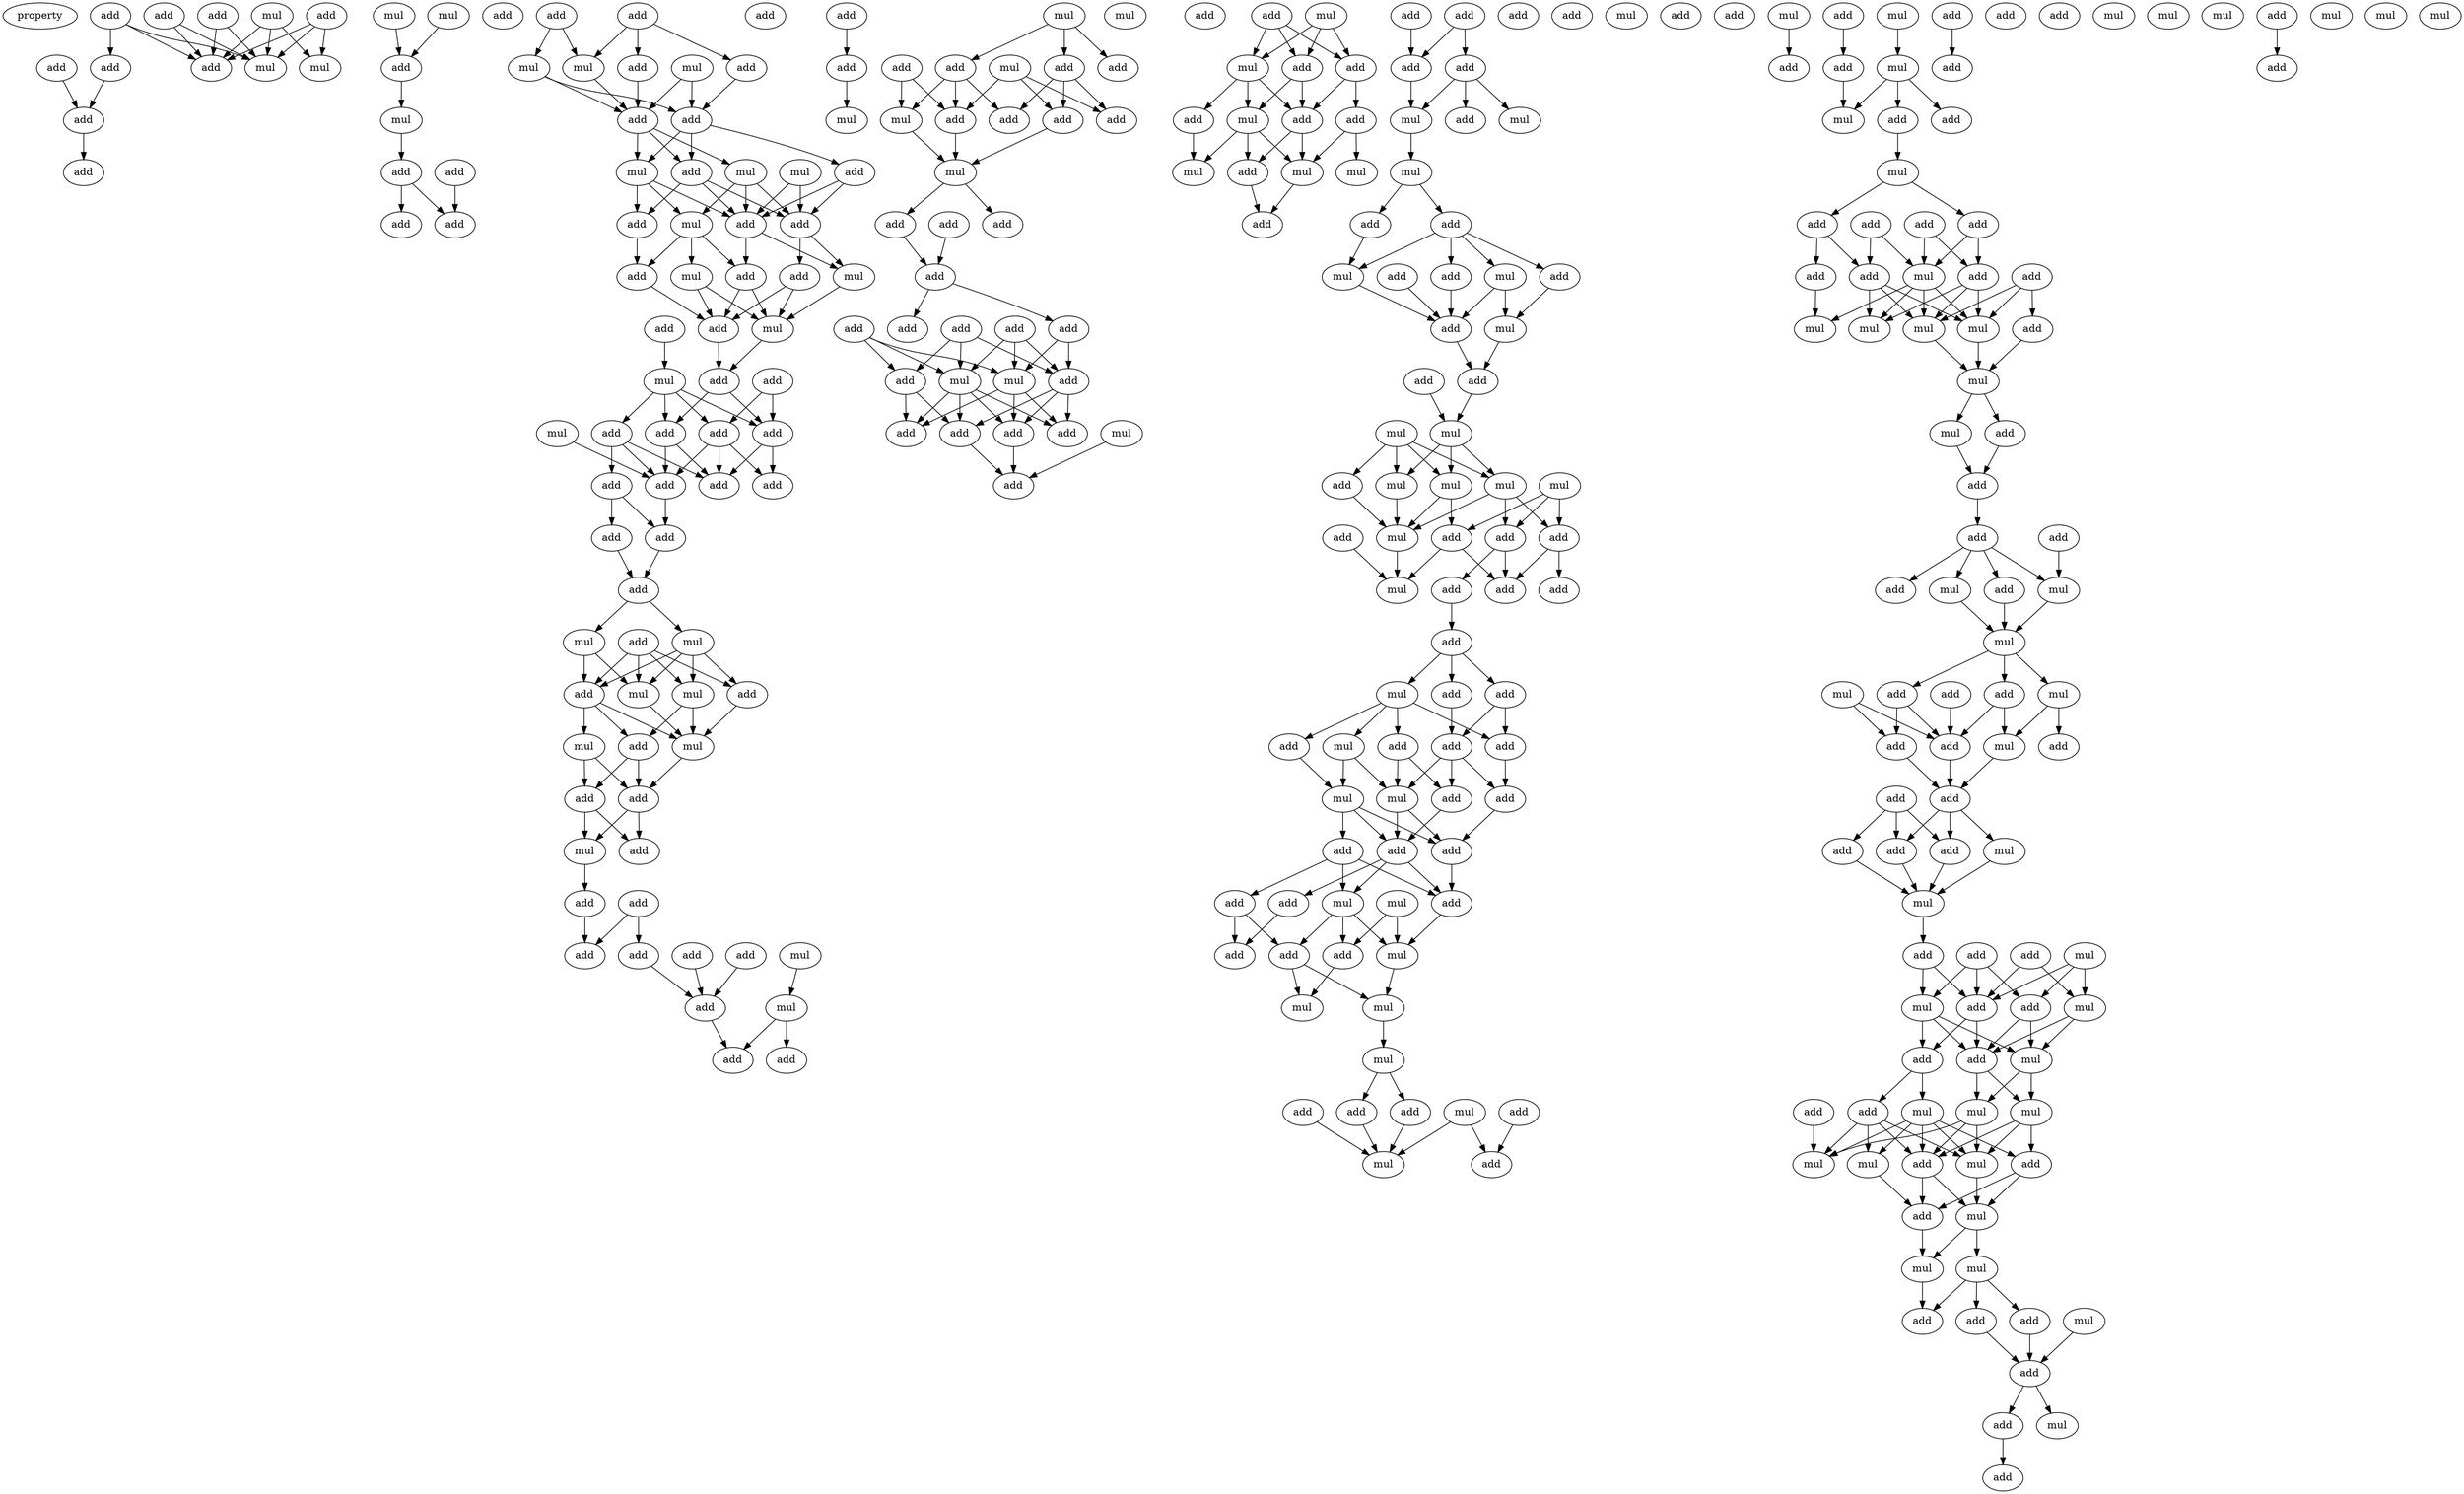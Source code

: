digraph {
    node [fontcolor=black]
    property [mul=2,lf=1.8]
    0 [ label = add ];
    1 [ label = mul ];
    2 [ label = add ];
    3 [ label = add ];
    4 [ label = add ];
    5 [ label = add ];
    6 [ label = add ];
    7 [ label = mul ];
    8 [ label = mul ];
    9 [ label = add ];
    10 [ label = add ];
    11 [ label = mul ];
    12 [ label = add ];
    13 [ label = mul ];
    14 [ label = add ];
    15 [ label = mul ];
    16 [ label = add ];
    17 [ label = add ];
    18 [ label = add ];
    19 [ label = add ];
    20 [ label = add ];
    21 [ label = add ];
    22 [ label = add ];
    23 [ label = add ];
    24 [ label = mul ];
    25 [ label = mul ];
    26 [ label = mul ];
    27 [ label = add ];
    28 [ label = add ];
    29 [ label = add ];
    30 [ label = add ];
    31 [ label = mul ];
    32 [ label = mul ];
    33 [ label = add ];
    34 [ label = mul ];
    35 [ label = add ];
    36 [ label = add ];
    37 [ label = add ];
    38 [ label = mul ];
    39 [ label = add ];
    40 [ label = mul ];
    41 [ label = add ];
    42 [ label = add ];
    43 [ label = mul ];
    44 [ label = add ];
    45 [ label = mul ];
    46 [ label = add ];
    47 [ label = mul ];
    48 [ label = add ];
    49 [ label = add ];
    50 [ label = mul ];
    51 [ label = add ];
    52 [ label = add ];
    53 [ label = add ];
    54 [ label = add ];
    55 [ label = add ];
    56 [ label = add ];
    57 [ label = add ];
    58 [ label = add ];
    59 [ label = add ];
    60 [ label = add ];
    61 [ label = add ];
    62 [ label = mul ];
    63 [ label = add ];
    64 [ label = mul ];
    65 [ label = mul ];
    66 [ label = add ];
    67 [ label = mul ];
    68 [ label = add ];
    69 [ label = add ];
    70 [ label = mul ];
    71 [ label = mul ];
    72 [ label = add ];
    73 [ label = add ];
    74 [ label = add ];
    75 [ label = mul ];
    76 [ label = add ];
    77 [ label = add ];
    78 [ label = add ];
    79 [ label = add ];
    80 [ label = mul ];
    81 [ label = add ];
    82 [ label = add ];
    83 [ label = add ];
    84 [ label = add ];
    85 [ label = mul ];
    86 [ label = add ];
    87 [ label = add ];
    88 [ label = add ];
    89 [ label = add ];
    90 [ label = mul ];
    91 [ label = mul ];
    92 [ label = mul ];
    93 [ label = add ];
    94 [ label = add ];
    95 [ label = add ];
    96 [ label = add ];
    97 [ label = mul ];
    98 [ label = add ];
    99 [ label = add ];
    100 [ label = add ];
    101 [ label = add ];
    102 [ label = mul ];
    103 [ label = mul ];
    104 [ label = add ];
    105 [ label = add ];
    106 [ label = add ];
    107 [ label = add ];
    108 [ label = add ];
    109 [ label = add ];
    110 [ label = add ];
    111 [ label = add ];
    112 [ label = add ];
    113 [ label = mul ];
    114 [ label = mul ];
    115 [ label = add ];
    116 [ label = add ];
    117 [ label = add ];
    118 [ label = add ];
    119 [ label = mul ];
    120 [ label = add ];
    121 [ label = add ];
    122 [ label = add ];
    123 [ label = add ];
    124 [ label = add ];
    125 [ label = mul ];
    126 [ label = mul ];
    127 [ label = add ];
    128 [ label = add ];
    129 [ label = add ];
    130 [ label = mul ];
    131 [ label = add ];
    132 [ label = add ];
    133 [ label = add ];
    134 [ label = mul ];
    135 [ label = mul ];
    136 [ label = mul ];
    137 [ label = add ];
    138 [ label = add ];
    139 [ label = add ];
    140 [ label = add ];
    141 [ label = add ];
    142 [ label = mul ];
    143 [ label = add ];
    144 [ label = mul ];
    145 [ label = add ];
    146 [ label = mul ];
    147 [ label = add ];
    148 [ label = add ];
    149 [ label = add ];
    150 [ label = add ];
    151 [ label = mul ];
    152 [ label = add ];
    153 [ label = mul ];
    154 [ label = add ];
    155 [ label = mul ];
    156 [ label = add ];
    157 [ label = add ];
    158 [ label = mul ];
    159 [ label = add ];
    160 [ label = mul ];
    161 [ label = mul ];
    162 [ label = add ];
    163 [ label = mul ];
    164 [ label = mul ];
    165 [ label = mul ];
    166 [ label = mul ];
    167 [ label = mul ];
    168 [ label = add ];
    169 [ label = add ];
    170 [ label = add ];
    171 [ label = add ];
    172 [ label = add ];
    173 [ label = mul ];
    174 [ label = add ];
    175 [ label = add ];
    176 [ label = add ];
    177 [ label = add ];
    178 [ label = add ];
    179 [ label = mul ];
    180 [ label = add ];
    181 [ label = add ];
    182 [ label = add ];
    183 [ label = add ];
    184 [ label = add ];
    185 [ label = mul ];
    186 [ label = add ];
    187 [ label = add ];
    188 [ label = mul ];
    189 [ label = add ];
    190 [ label = mul ];
    191 [ label = add ];
    192 [ label = add ];
    193 [ label = add ];
    194 [ label = add ];
    195 [ label = add ];
    196 [ label = add ];
    197 [ label = mul ];
    198 [ label = mul ];
    199 [ label = add ];
    200 [ label = mul ];
    201 [ label = add ];
    202 [ label = add ];
    203 [ label = mul ];
    204 [ label = mul ];
    205 [ label = mul ];
    206 [ label = add ];
    207 [ label = add ];
    208 [ label = mul ];
    209 [ label = add ];
    210 [ label = add ];
    211 [ label = mul ];
    212 [ label = add ];
    213 [ label = mul ];
    214 [ label = add ];
    215 [ label = add ];
    216 [ label = mul ];
    217 [ label = add ];
    218 [ label = mul ];
    219 [ label = add ];
    220 [ label = add ];
    221 [ label = mul ];
    222 [ label = mul ];
    223 [ label = add ];
    224 [ label = add ];
    225 [ label = add ];
    226 [ label = add ];
    227 [ label = add ];
    228 [ label = mul ];
    229 [ label = add ];
    230 [ label = add ];
    231 [ label = add ];
    232 [ label = mul ];
    233 [ label = mul ];
    234 [ label = mul ];
    235 [ label = mul ];
    236 [ label = add ];
    237 [ label = mul ];
    238 [ label = mul ];
    239 [ label = add ];
    240 [ label = add ];
    241 [ label = add ];
    242 [ label = add ];
    243 [ label = add ];
    244 [ label = add ];
    245 [ label = add ];
    246 [ label = add ];
    247 [ label = mul ];
    248 [ label = mul ];
    249 [ label = add ];
    250 [ label = mul ];
    251 [ label = mul ];
    252 [ label = add ];
    253 [ label = add ];
    254 [ label = add ];
    255 [ label = mul ];
    256 [ label = add ];
    257 [ label = add ];
    258 [ label = add ];
    259 [ label = mul ];
    260 [ label = add ];
    261 [ label = add ];
    262 [ label = add ];
    263 [ label = add ];
    264 [ label = add ];
    265 [ label = mul ];
    266 [ label = mul ];
    267 [ label = add ];
    268 [ label = add ];
    269 [ label = add ];
    270 [ label = mul ];
    271 [ label = add ];
    272 [ label = add ];
    273 [ label = mul ];
    274 [ label = mul ];
    275 [ label = mul ];
    276 [ label = add ];
    277 [ label = add ];
    278 [ label = mul ];
    279 [ label = add ];
    280 [ label = mul ];
    281 [ label = add ];
    282 [ label = mul ];
    283 [ label = add ];
    284 [ label = mul ];
    285 [ label = mul ];
    286 [ label = add ];
    287 [ label = mul ];
    288 [ label = mul ];
    289 [ label = add ];
    290 [ label = mul ];
    291 [ label = mul ];
    292 [ label = add ];
    293 [ label = add ];
    294 [ label = add ];
    295 [ label = add ];
    296 [ label = mul ];
    297 [ label = add ];
    298 [ label = mul ];
    299 [ label = mul ];
    300 [ label = add ];
    301 [ label = mul ];
    302 [ label = mul ];
    303 [ label = add ];
    304 [ label = add ];
    305 [ label = mul ];
    306 [ label = add ];
    307 [ label = mul ];
    308 [ label = mul ];
    0 -> 6 [ name = 0 ];
    0 -> 7 [ name = 1 ];
    0 -> 8 [ name = 2 ];
    1 -> 6 [ name = 3 ];
    1 -> 7 [ name = 4 ];
    1 -> 8 [ name = 5 ];
    2 -> 6 [ name = 6 ];
    2 -> 7 [ name = 7 ];
    3 -> 6 [ name = 8 ];
    3 -> 7 [ name = 9 ];
    4 -> 6 [ name = 10 ];
    4 -> 7 [ name = 11 ];
    4 -> 9 [ name = 12 ];
    5 -> 10 [ name = 13 ];
    9 -> 10 [ name = 14 ];
    10 -> 12 [ name = 15 ];
    11 -> 14 [ name = 16 ];
    13 -> 14 [ name = 17 ];
    14 -> 15 [ name = 18 ];
    15 -> 16 [ name = 19 ];
    16 -> 19 [ name = 20 ];
    16 -> 20 [ name = 21 ];
    17 -> 20 [ name = 22 ];
    21 -> 24 [ name = 23 ];
    21 -> 26 [ name = 24 ];
    22 -> 23 [ name = 25 ];
    22 -> 24 [ name = 26 ];
    22 -> 27 [ name = 27 ];
    23 -> 28 [ name = 28 ];
    24 -> 28 [ name = 29 ];
    25 -> 28 [ name = 30 ];
    25 -> 29 [ name = 31 ];
    26 -> 28 [ name = 32 ];
    26 -> 29 [ name = 33 ];
    27 -> 29 [ name = 34 ];
    28 -> 32 [ name = 35 ];
    28 -> 33 [ name = 36 ];
    28 -> 34 [ name = 37 ];
    29 -> 30 [ name = 38 ];
    29 -> 33 [ name = 39 ];
    29 -> 34 [ name = 40 ];
    30 -> 35 [ name = 41 ];
    30 -> 36 [ name = 42 ];
    31 -> 35 [ name = 43 ];
    31 -> 36 [ name = 44 ];
    32 -> 35 [ name = 45 ];
    32 -> 36 [ name = 46 ];
    32 -> 38 [ name = 47 ];
    33 -> 35 [ name = 48 ];
    33 -> 36 [ name = 49 ];
    33 -> 37 [ name = 50 ];
    34 -> 36 [ name = 51 ];
    34 -> 37 [ name = 52 ];
    34 -> 38 [ name = 53 ];
    35 -> 39 [ name = 54 ];
    35 -> 40 [ name = 55 ];
    36 -> 40 [ name = 56 ];
    36 -> 41 [ name = 57 ];
    37 -> 42 [ name = 58 ];
    38 -> 41 [ name = 59 ];
    38 -> 42 [ name = 60 ];
    38 -> 43 [ name = 61 ];
    39 -> 44 [ name = 62 ];
    39 -> 45 [ name = 63 ];
    40 -> 45 [ name = 64 ];
    41 -> 44 [ name = 65 ];
    41 -> 45 [ name = 66 ];
    42 -> 44 [ name = 67 ];
    43 -> 44 [ name = 68 ];
    43 -> 45 [ name = 69 ];
    44 -> 48 [ name = 70 ];
    45 -> 48 [ name = 71 ];
    46 -> 47 [ name = 72 ];
    47 -> 51 [ name = 73 ];
    47 -> 52 [ name = 74 ];
    47 -> 53 [ name = 75 ];
    47 -> 54 [ name = 76 ];
    48 -> 51 [ name = 77 ];
    48 -> 52 [ name = 78 ];
    49 -> 52 [ name = 79 ];
    49 -> 54 [ name = 80 ];
    50 -> 56 [ name = 81 ];
    51 -> 56 [ name = 82 ];
    51 -> 58 [ name = 83 ];
    52 -> 57 [ name = 84 ];
    52 -> 58 [ name = 85 ];
    53 -> 55 [ name = 86 ];
    53 -> 56 [ name = 87 ];
    53 -> 58 [ name = 88 ];
    54 -> 56 [ name = 89 ];
    54 -> 57 [ name = 90 ];
    54 -> 58 [ name = 91 ];
    55 -> 59 [ name = 92 ];
    55 -> 60 [ name = 93 ];
    56 -> 60 [ name = 94 ];
    59 -> 61 [ name = 95 ];
    60 -> 61 [ name = 96 ];
    61 -> 62 [ name = 97 ];
    61 -> 64 [ name = 98 ];
    62 -> 65 [ name = 99 ];
    62 -> 66 [ name = 100 ];
    62 -> 67 [ name = 101 ];
    62 -> 68 [ name = 102 ];
    63 -> 65 [ name = 103 ];
    63 -> 66 [ name = 104 ];
    63 -> 67 [ name = 105 ];
    63 -> 68 [ name = 106 ];
    64 -> 66 [ name = 107 ];
    64 -> 67 [ name = 108 ];
    65 -> 69 [ name = 109 ];
    65 -> 71 [ name = 110 ];
    66 -> 69 [ name = 111 ];
    66 -> 70 [ name = 112 ];
    66 -> 71 [ name = 113 ];
    67 -> 71 [ name = 114 ];
    68 -> 71 [ name = 115 ];
    69 -> 72 [ name = 116 ];
    69 -> 74 [ name = 117 ];
    70 -> 72 [ name = 118 ];
    70 -> 74 [ name = 119 ];
    71 -> 72 [ name = 120 ];
    72 -> 75 [ name = 121 ];
    72 -> 76 [ name = 122 ];
    74 -> 75 [ name = 123 ];
    74 -> 76 [ name = 124 ];
    75 -> 78 [ name = 125 ];
    77 -> 79 [ name = 126 ];
    77 -> 81 [ name = 127 ];
    78 -> 81 [ name = 128 ];
    79 -> 84 [ name = 129 ];
    80 -> 85 [ name = 130 ];
    82 -> 84 [ name = 131 ];
    83 -> 84 [ name = 132 ];
    84 -> 87 [ name = 133 ];
    85 -> 86 [ name = 134 ];
    85 -> 87 [ name = 135 ];
    88 -> 89 [ name = 136 ];
    89 -> 90 [ name = 137 ];
    91 -> 93 [ name = 138 ];
    91 -> 94 [ name = 139 ];
    91 -> 96 [ name = 140 ];
    92 -> 98 [ name = 141 ];
    92 -> 99 [ name = 142 ];
    92 -> 100 [ name = 143 ];
    93 -> 99 [ name = 144 ];
    93 -> 100 [ name = 145 ];
    93 -> 101 [ name = 146 ];
    94 -> 97 [ name = 147 ];
    94 -> 98 [ name = 148 ];
    94 -> 101 [ name = 149 ];
    95 -> 97 [ name = 150 ];
    95 -> 98 [ name = 151 ];
    97 -> 102 [ name = 152 ];
    98 -> 102 [ name = 153 ];
    99 -> 102 [ name = 154 ];
    102 -> 105 [ name = 155 ];
    102 -> 106 [ name = 156 ];
    104 -> 107 [ name = 157 ];
    105 -> 107 [ name = 158 ];
    107 -> 111 [ name = 159 ];
    107 -> 112 [ name = 160 ];
    108 -> 113 [ name = 161 ];
    108 -> 114 [ name = 162 ];
    108 -> 115 [ name = 163 ];
    109 -> 113 [ name = 164 ];
    109 -> 115 [ name = 165 ];
    109 -> 116 [ name = 166 ];
    110 -> 113 [ name = 167 ];
    110 -> 114 [ name = 168 ];
    110 -> 116 [ name = 169 ];
    111 -> 114 [ name = 170 ];
    111 -> 116 [ name = 171 ];
    113 -> 117 [ name = 172 ];
    113 -> 118 [ name = 173 ];
    113 -> 120 [ name = 174 ];
    113 -> 121 [ name = 175 ];
    114 -> 117 [ name = 176 ];
    114 -> 118 [ name = 177 ];
    114 -> 121 [ name = 178 ];
    115 -> 117 [ name = 179 ];
    115 -> 120 [ name = 180 ];
    116 -> 118 [ name = 181 ];
    116 -> 120 [ name = 182 ];
    116 -> 121 [ name = 183 ];
    119 -> 122 [ name = 184 ];
    120 -> 122 [ name = 185 ];
    121 -> 122 [ name = 186 ];
    124 -> 126 [ name = 187 ];
    124 -> 127 [ name = 188 ];
    124 -> 128 [ name = 189 ];
    125 -> 126 [ name = 190 ];
    125 -> 127 [ name = 191 ];
    125 -> 128 [ name = 192 ];
    126 -> 129 [ name = 193 ];
    126 -> 130 [ name = 194 ];
    126 -> 131 [ name = 195 ];
    127 -> 131 [ name = 196 ];
    127 -> 132 [ name = 197 ];
    128 -> 130 [ name = 198 ];
    128 -> 131 [ name = 199 ];
    129 -> 136 [ name = 200 ];
    130 -> 133 [ name = 201 ];
    130 -> 135 [ name = 202 ];
    130 -> 136 [ name = 203 ];
    131 -> 133 [ name = 204 ];
    131 -> 135 [ name = 205 ];
    132 -> 134 [ name = 206 ];
    132 -> 135 [ name = 207 ];
    133 -> 137 [ name = 208 ];
    135 -> 137 [ name = 209 ];
    138 -> 140 [ name = 210 ];
    138 -> 141 [ name = 211 ];
    139 -> 140 [ name = 212 ];
    140 -> 144 [ name = 213 ];
    141 -> 142 [ name = 214 ];
    141 -> 144 [ name = 215 ];
    141 -> 145 [ name = 216 ];
    144 -> 146 [ name = 217 ];
    146 -> 147 [ name = 218 ];
    146 -> 148 [ name = 219 ];
    147 -> 149 [ name = 220 ];
    147 -> 150 [ name = 221 ];
    147 -> 151 [ name = 222 ];
    147 -> 153 [ name = 223 ];
    148 -> 153 [ name = 224 ];
    149 -> 154 [ name = 225 ];
    150 -> 155 [ name = 226 ];
    151 -> 154 [ name = 227 ];
    151 -> 155 [ name = 228 ];
    152 -> 154 [ name = 229 ];
    153 -> 154 [ name = 230 ];
    154 -> 159 [ name = 231 ];
    155 -> 159 [ name = 232 ];
    157 -> 160 [ name = 233 ];
    159 -> 160 [ name = 234 ];
    160 -> 163 [ name = 235 ];
    160 -> 165 [ name = 236 ];
    160 -> 166 [ name = 237 ];
    161 -> 162 [ name = 238 ];
    161 -> 163 [ name = 239 ];
    161 -> 165 [ name = 240 ];
    161 -> 166 [ name = 241 ];
    162 -> 167 [ name = 242 ];
    163 -> 167 [ name = 243 ];
    164 -> 169 [ name = 244 ];
    164 -> 170 [ name = 245 ];
    164 -> 171 [ name = 246 ];
    165 -> 167 [ name = 247 ];
    165 -> 170 [ name = 248 ];
    166 -> 167 [ name = 249 ];
    166 -> 169 [ name = 250 ];
    166 -> 171 [ name = 251 ];
    167 -> 173 [ name = 252 ];
    168 -> 173 [ name = 253 ];
    169 -> 172 [ name = 254 ];
    169 -> 175 [ name = 255 ];
    170 -> 172 [ name = 256 ];
    170 -> 173 [ name = 257 ];
    171 -> 172 [ name = 258 ];
    171 -> 174 [ name = 259 ];
    175 -> 176 [ name = 260 ];
    176 -> 178 [ name = 261 ];
    176 -> 179 [ name = 262 ];
    176 -> 180 [ name = 263 ];
    178 -> 184 [ name = 264 ];
    178 -> 186 [ name = 265 ];
    179 -> 182 [ name = 266 ];
    179 -> 183 [ name = 267 ];
    179 -> 185 [ name = 268 ];
    179 -> 186 [ name = 269 ];
    180 -> 184 [ name = 270 ];
    182 -> 189 [ name = 271 ];
    182 -> 190 [ name = 272 ];
    183 -> 188 [ name = 273 ];
    184 -> 187 [ name = 274 ];
    184 -> 189 [ name = 275 ];
    184 -> 190 [ name = 276 ];
    185 -> 188 [ name = 277 ];
    185 -> 190 [ name = 278 ];
    186 -> 187 [ name = 279 ];
    187 -> 193 [ name = 280 ];
    188 -> 191 [ name = 281 ];
    188 -> 192 [ name = 282 ];
    188 -> 193 [ name = 283 ];
    189 -> 191 [ name = 284 ];
    190 -> 191 [ name = 285 ];
    190 -> 193 [ name = 286 ];
    191 -> 194 [ name = 287 ];
    191 -> 196 [ name = 288 ];
    191 -> 198 [ name = 289 ];
    192 -> 195 [ name = 290 ];
    192 -> 196 [ name = 291 ];
    192 -> 198 [ name = 292 ];
    193 -> 196 [ name = 293 ];
    194 -> 202 [ name = 294 ];
    195 -> 201 [ name = 295 ];
    195 -> 202 [ name = 296 ];
    196 -> 200 [ name = 297 ];
    197 -> 199 [ name = 298 ];
    197 -> 200 [ name = 299 ];
    198 -> 199 [ name = 300 ];
    198 -> 200 [ name = 301 ];
    198 -> 201 [ name = 302 ];
    199 -> 204 [ name = 303 ];
    200 -> 203 [ name = 304 ];
    201 -> 203 [ name = 305 ];
    201 -> 204 [ name = 306 ];
    203 -> 205 [ name = 307 ];
    205 -> 206 [ name = 308 ];
    205 -> 207 [ name = 309 ];
    206 -> 211 [ name = 310 ];
    207 -> 211 [ name = 311 ];
    208 -> 211 [ name = 312 ];
    208 -> 212 [ name = 313 ];
    209 -> 212 [ name = 314 ];
    210 -> 211 [ name = 315 ];
    213 -> 214 [ name = 316 ];
    215 -> 217 [ name = 317 ];
    216 -> 218 [ name = 318 ];
    217 -> 221 [ name = 319 ];
    218 -> 219 [ name = 320 ];
    218 -> 220 [ name = 321 ];
    218 -> 221 [ name = 322 ];
    220 -> 222 [ name = 323 ];
    222 -> 223 [ name = 324 ];
    222 -> 224 [ name = 325 ];
    223 -> 227 [ name = 326 ];
    223 -> 229 [ name = 327 ];
    224 -> 228 [ name = 328 ];
    224 -> 231 [ name = 329 ];
    225 -> 228 [ name = 330 ];
    225 -> 229 [ name = 331 ];
    226 -> 228 [ name = 332 ];
    226 -> 231 [ name = 333 ];
    227 -> 232 [ name = 334 ];
    228 -> 232 [ name = 335 ];
    228 -> 233 [ name = 336 ];
    228 -> 234 [ name = 337 ];
    228 -> 235 [ name = 338 ];
    229 -> 233 [ name = 339 ];
    229 -> 234 [ name = 340 ];
    229 -> 235 [ name = 341 ];
    230 -> 233 [ name = 342 ];
    230 -> 235 [ name = 343 ];
    230 -> 236 [ name = 344 ];
    231 -> 233 [ name = 345 ];
    231 -> 234 [ name = 346 ];
    231 -> 235 [ name = 347 ];
    233 -> 237 [ name = 348 ];
    235 -> 237 [ name = 349 ];
    236 -> 237 [ name = 350 ];
    237 -> 238 [ name = 351 ];
    237 -> 240 [ name = 352 ];
    238 -> 242 [ name = 353 ];
    239 -> 241 [ name = 354 ];
    240 -> 242 [ name = 355 ];
    242 -> 244 [ name = 356 ];
    243 -> 247 [ name = 357 ];
    244 -> 246 [ name = 358 ];
    244 -> 247 [ name = 359 ];
    244 -> 248 [ name = 360 ];
    244 -> 249 [ name = 361 ];
    247 -> 250 [ name = 362 ];
    248 -> 250 [ name = 363 ];
    249 -> 250 [ name = 364 ];
    250 -> 253 [ name = 365 ];
    250 -> 254 [ name = 366 ];
    250 -> 255 [ name = 367 ];
    251 -> 256 [ name = 368 ];
    251 -> 257 [ name = 369 ];
    252 -> 257 [ name = 370 ];
    253 -> 256 [ name = 371 ];
    253 -> 257 [ name = 372 ];
    254 -> 257 [ name = 373 ];
    254 -> 259 [ name = 374 ];
    255 -> 258 [ name = 375 ];
    255 -> 259 [ name = 376 ];
    256 -> 261 [ name = 377 ];
    257 -> 261 [ name = 378 ];
    259 -> 261 [ name = 379 ];
    260 -> 262 [ name = 380 ];
    260 -> 263 [ name = 381 ];
    260 -> 264 [ name = 382 ];
    261 -> 262 [ name = 383 ];
    261 -> 264 [ name = 384 ];
    261 -> 265 [ name = 385 ];
    262 -> 266 [ name = 386 ];
    263 -> 266 [ name = 387 ];
    264 -> 266 [ name = 388 ];
    265 -> 266 [ name = 389 ];
    266 -> 269 [ name = 390 ];
    267 -> 272 [ name = 391 ];
    267 -> 274 [ name = 392 ];
    268 -> 271 [ name = 393 ];
    268 -> 272 [ name = 394 ];
    268 -> 273 [ name = 395 ];
    269 -> 272 [ name = 396 ];
    269 -> 273 [ name = 397 ];
    270 -> 271 [ name = 398 ];
    270 -> 272 [ name = 399 ];
    270 -> 274 [ name = 400 ];
    271 -> 275 [ name = 401 ];
    271 -> 276 [ name = 402 ];
    272 -> 276 [ name = 403 ];
    272 -> 277 [ name = 404 ];
    273 -> 275 [ name = 405 ];
    273 -> 276 [ name = 406 ];
    273 -> 277 [ name = 407 ];
    274 -> 275 [ name = 408 ];
    274 -> 276 [ name = 409 ];
    275 -> 278 [ name = 410 ];
    275 -> 280 [ name = 411 ];
    276 -> 278 [ name = 412 ];
    276 -> 280 [ name = 413 ];
    277 -> 279 [ name = 414 ];
    277 -> 282 [ name = 415 ];
    278 -> 283 [ name = 416 ];
    278 -> 284 [ name = 417 ];
    278 -> 286 [ name = 418 ];
    279 -> 284 [ name = 419 ];
    279 -> 285 [ name = 420 ];
    279 -> 286 [ name = 421 ];
    279 -> 287 [ name = 422 ];
    280 -> 284 [ name = 423 ];
    280 -> 285 [ name = 424 ];
    280 -> 286 [ name = 425 ];
    281 -> 285 [ name = 426 ];
    282 -> 283 [ name = 427 ];
    282 -> 284 [ name = 428 ];
    282 -> 285 [ name = 429 ];
    282 -> 286 [ name = 430 ];
    282 -> 287 [ name = 431 ];
    283 -> 288 [ name = 432 ];
    283 -> 289 [ name = 433 ];
    284 -> 288 [ name = 434 ];
    286 -> 288 [ name = 435 ];
    286 -> 289 [ name = 436 ];
    287 -> 289 [ name = 437 ];
    288 -> 290 [ name = 438 ];
    288 -> 291 [ name = 439 ];
    289 -> 291 [ name = 440 ];
    290 -> 293 [ name = 441 ];
    290 -> 294 [ name = 442 ];
    290 -> 295 [ name = 443 ];
    291 -> 293 [ name = 444 ];
    294 -> 297 [ name = 445 ];
    295 -> 297 [ name = 446 ];
    296 -> 297 [ name = 447 ];
    297 -> 300 [ name = 448 ];
    297 -> 301 [ name = 449 ];
    300 -> 303 [ name = 450 ];
    304 -> 306 [ name = 451 ];
}

